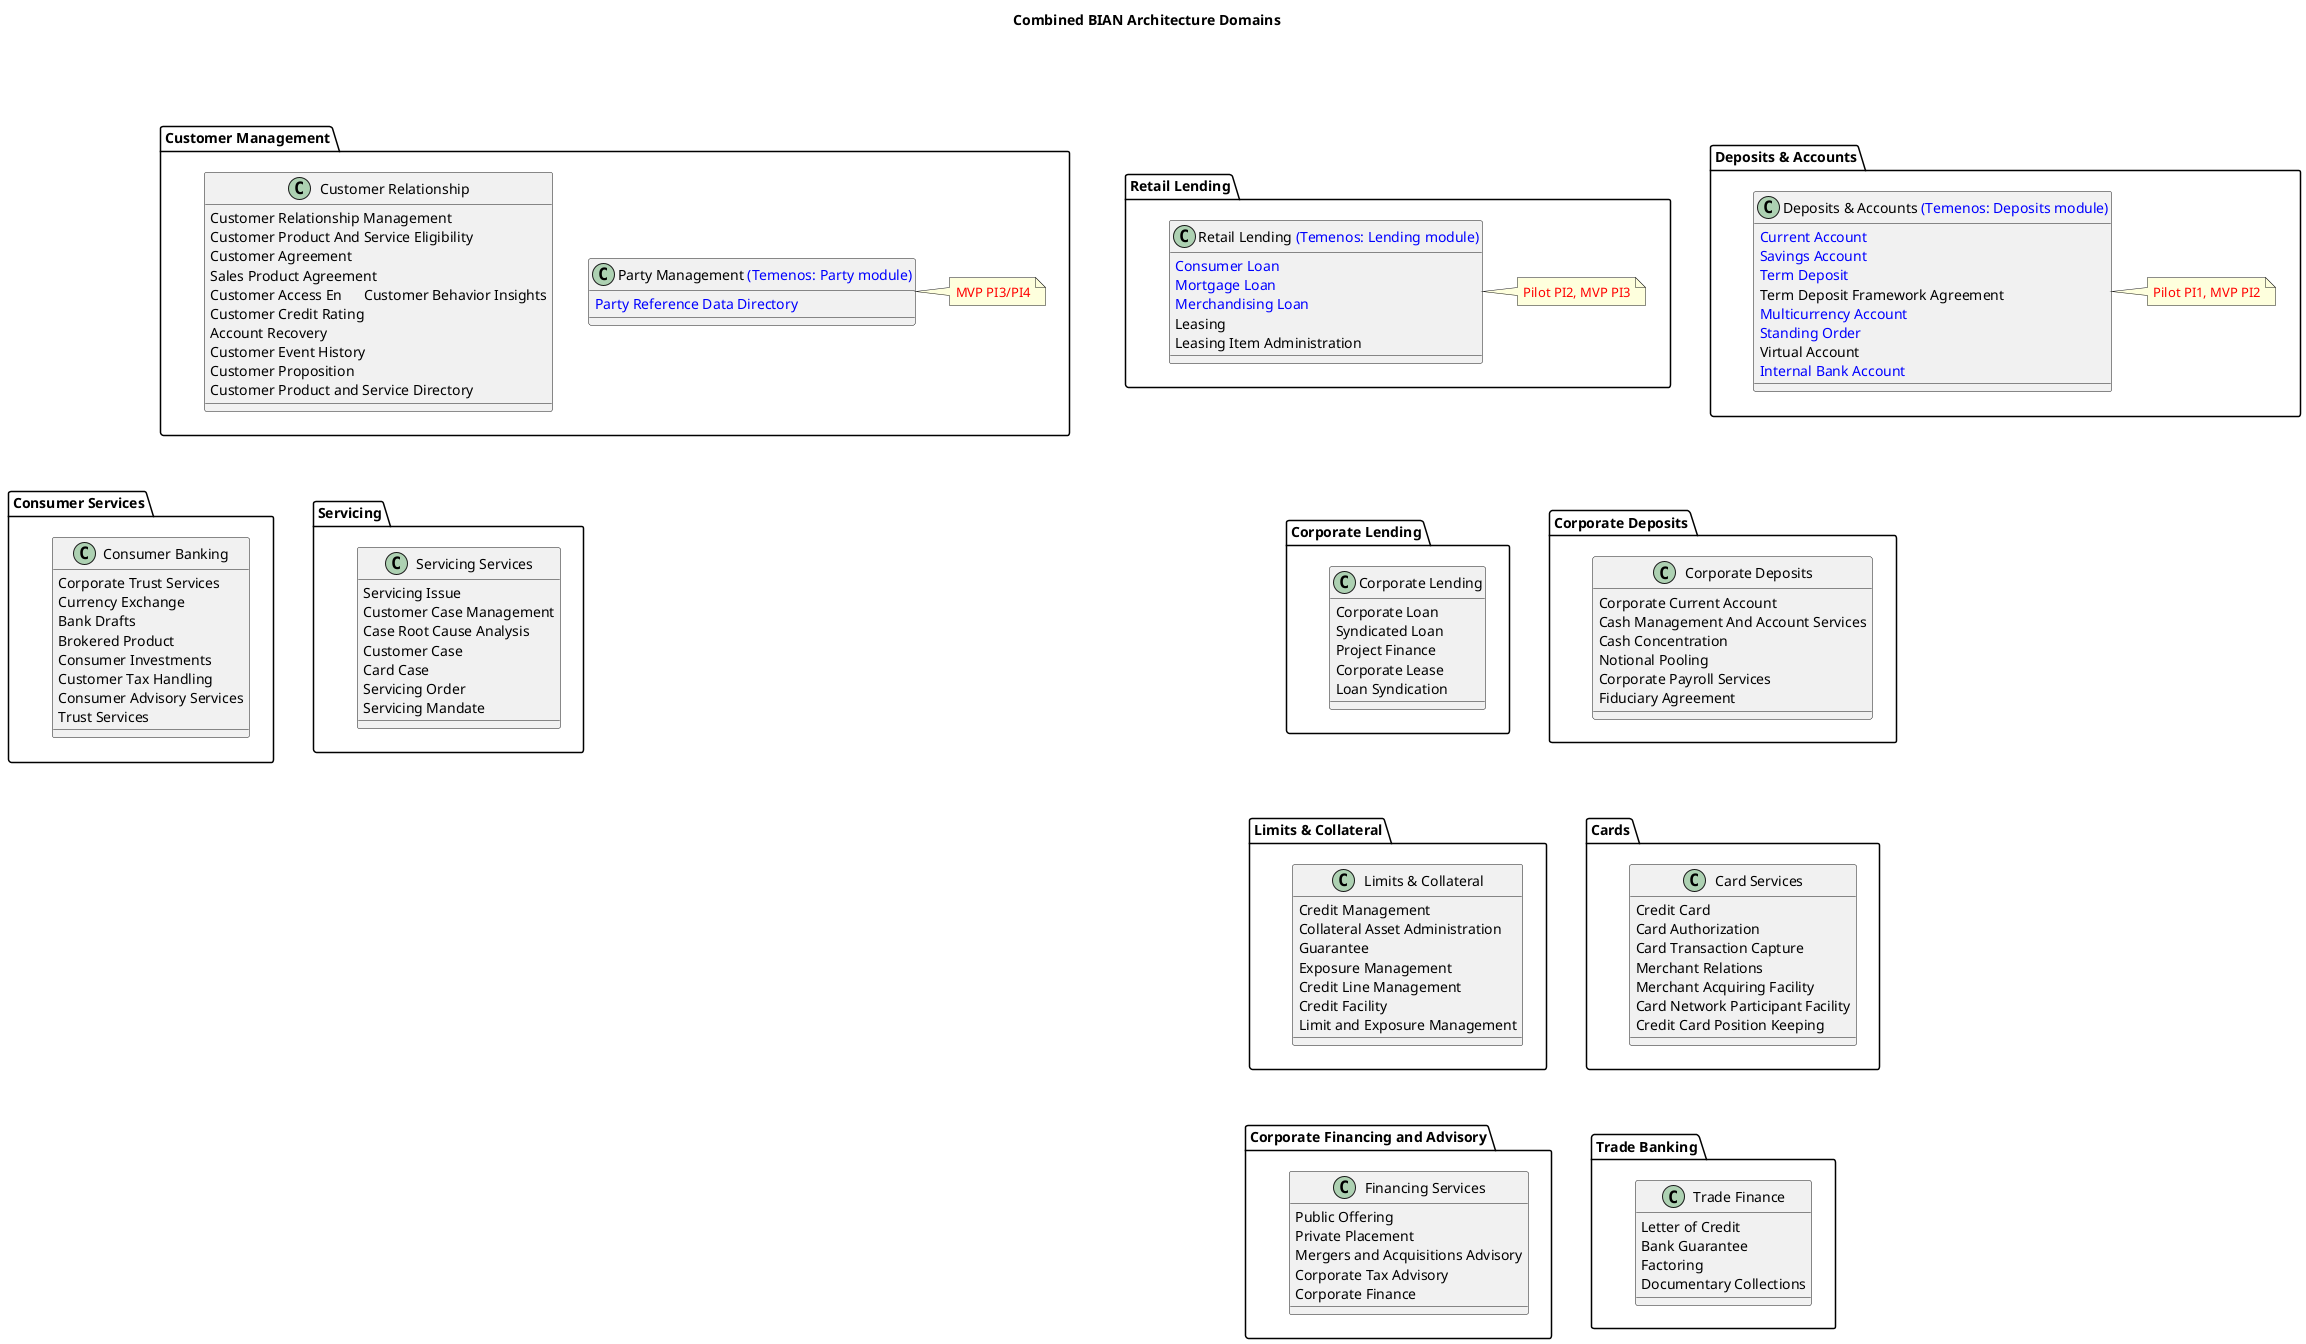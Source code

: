 @startuml Combined BIAN Diagrams

title Combined BIAN Architecture Domains

!define LAYOUT top to bottom direction

' === Customer Servicing Domain ===
' Row 1
together {
  package "Customer Management" as CUST_MGMT {
    class "Customer Relationship" as CRM {
      Customer Relationship Management
      Customer Product And Service Eligibility
      Customer Agreement
      Sales Product Agreement
      Customer Access En      Customer Behavior Insights
      Customer Credit Rating
      Account Recovery
      Customer Event History
      Customer Proposition
      Customer Product and Service Directory
    }

    class "Party Management <color:#0000FF>(Temenos: Party module)</color>" as PARTY {
      <color:#0000FF>Party Reference Data Directory</color>
    }
    note right of PARTY : <color:#FF0000>MVP PI3/PI4</color>
  }
}

' Row 2
together {
  package "Servicing" as SERVICING {
    class "Servicing Services" as SVC {
      Servicing Issue
      Customer Case Management
      Case Root Cause Analysis
      Customer Case
      Card Case
      Servicing Order
      Servicing Mandate
    }
  }

  package "Consumer Services" as CONSUMER {
    class "Consumer Banking" as CONS {
      Corporate Trust Services
      Currency Exchange
      Bank Drafts
      Brokered Product
      Consumer Investments
      Customer Tax Handling
      Consumer Advisory Services
      Trust Services
    }
  }
}

' Layout positioning
SERVICING -[hidden]right- CONSUMER
CUST_MGMT -[hidden]down- SERVICING
CUST_MGMT -[hidden]down- CONSUMER

' === Products, Loans & Cards Domain ===
' Row 1 - Deposits & Retail Lending
together {
  package "Deposits & Accounts" as DEP {
    class "Deposits & Accounts <color:#0000FF>(Temenos: Deposits module)</color>" as DEP_SVC {
      <color:#0000FF>Current Account</color>
      <color:#0000FF>Savings Account</color>
      <color:#0000FF>Term Deposit</color>
      Term Deposit Framework Agreement
      <color:#0000FF>Multicurrency Account</color>
      <color:#0000FF>Standing Order</color>
      Virtual Account
      <color:#0000FF>Internal Bank Account</color>
    }
    note right of DEP_SVC : <color:#FF0000>Pilot PI1, MVP PI2</color>
  }

  package "Retail Lending" as RETAIL_LENDING_PKG {
    class "Retail Lending <color:#0000FF>(Temenos: Lending module)</color>" as RETAIL_LENDING {
      <color:#0000FF>Consumer Loan</color>
      <color:#0000FF>Mortgage Loan</color>
      <color:#0000FF>Merchandising Loan</color>
      Leasing
      Leasing Item Administration
    }
    note right of RETAIL_LENDING : <color:#FF0000>Pilot PI2, MVP PI3</color>
  }
}

' Row 2 - Corporate Services
together {
  package "Corporate Deposits" as CORP_BANKING_PKG {
    class "Corporate Deposits" as CORP {
      Corporate Current Account
      Cash Management And Account Services
      Cash Concentration
      Notional Pooling
      Corporate Payroll Services
      Fiduciary Agreement
    }
  }

  package "Corporate Lending" as CORP_LENDING_PKG {
    class "Corporate Lending" as CORP_LENDING {
      Corporate Loan
      Syndicated Loan
      Project Finance
      Corporate Lease
      Loan Syndication
    }
  }
}

' Row 3 - Risk & Cards
together {
  package "Limits & Collateral" as LIMITS_COLLATERAL_PKG {
    class "Limits & Collateral" as LIMITS_COLLATERAL {
      Credit Management
      Collateral Asset Administration
      Guarantee
      Exposure Management
      Credit Line Management
      Credit Facility
      Limit and Exposure Management
    }
  }

  package "Cards" as CARDS {
    class "Card Services" as CARD_SVC {
      Credit Card
      Card Authorization
      Card Transaction Capture
      Merchant Relations
      Merchant Acquiring Facility
      Card Network Participant Facility
      Credit Card Position Keeping
    }
  }
}

' Row 4 - Financing & Trade
together {
  package "Corporate Financing and Advisory" as CORP_FIN {
    class "Financing Services" as FIN_SVC {
      Public Offering
      Private Placement
      Mergers and Acquisitions Advisory
      Corporate Tax Advisory
      Corporate Finance
    }
  }

  package "Trade Banking" as TRADE {
    class "Trade Finance" as TRADE_FIN {
      Letter of Credit
      Bank Guarantee
      Factoring
      Documentary Collections
    }
  }
}

' Layout positioning for 2x4 grid
' Row 1 connections
DEP -[hidden]right- RETAIL_LENDING_PKG

' Row 2 connections
CORP_BANKING_PKG -[hidden]right- CORP_LENDING_PKG

' Row 3 connections
LIMITS_COLLATERAL_PKG -[hidden]right- CARDS

' Row 4 connections
CORP_FIN -[hidden]right- TRADE

' Vertical connections between rows
DEP -[hidden]down- CORP_BANKING_PKG
RETAIL_LENDING_PKG -[hidden]down- CORP_LENDING_PKG
CORP_LENDING_PKG -[hidden]down- LIMITS_COLLATERAL_PKG
CORP_BANKING_PKG -[hidden]down- CARDS
LIMITS_COLLATERAL_PKG -[hidden]down- CORP_FIN
CARDS -[hidden]down- TRADE

@enduml